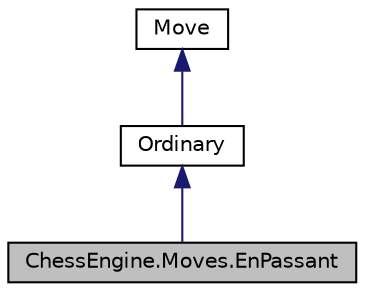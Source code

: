 digraph G
{
  edge [fontname="Helvetica",fontsize="10",labelfontname="Helvetica",labelfontsize="10"];
  node [fontname="Helvetica",fontsize="10",shape=record];
  Node1 [label="ChessEngine.Moves.EnPassant",height=0.2,width=0.4,color="black", fillcolor="grey75", style="filled" fontcolor="black"];
  Node2 -> Node1 [dir=back,color="midnightblue",fontsize="10",style="solid",fontname="Helvetica"];
  Node2 [label="Ordinary",height=0.2,width=0.4,color="black", fillcolor="white", style="filled",URL="$class_chess_engine_1_1_moves_1_1_ordinary.html"];
  Node3 -> Node2 [dir=back,color="midnightblue",fontsize="10",style="solid",fontname="Helvetica"];
  Node3 [label="Move",height=0.2,width=0.4,color="black", fillcolor="white", style="filled",URL="$class_chess_engine_1_1_moves_1_1_move.html"];
}

